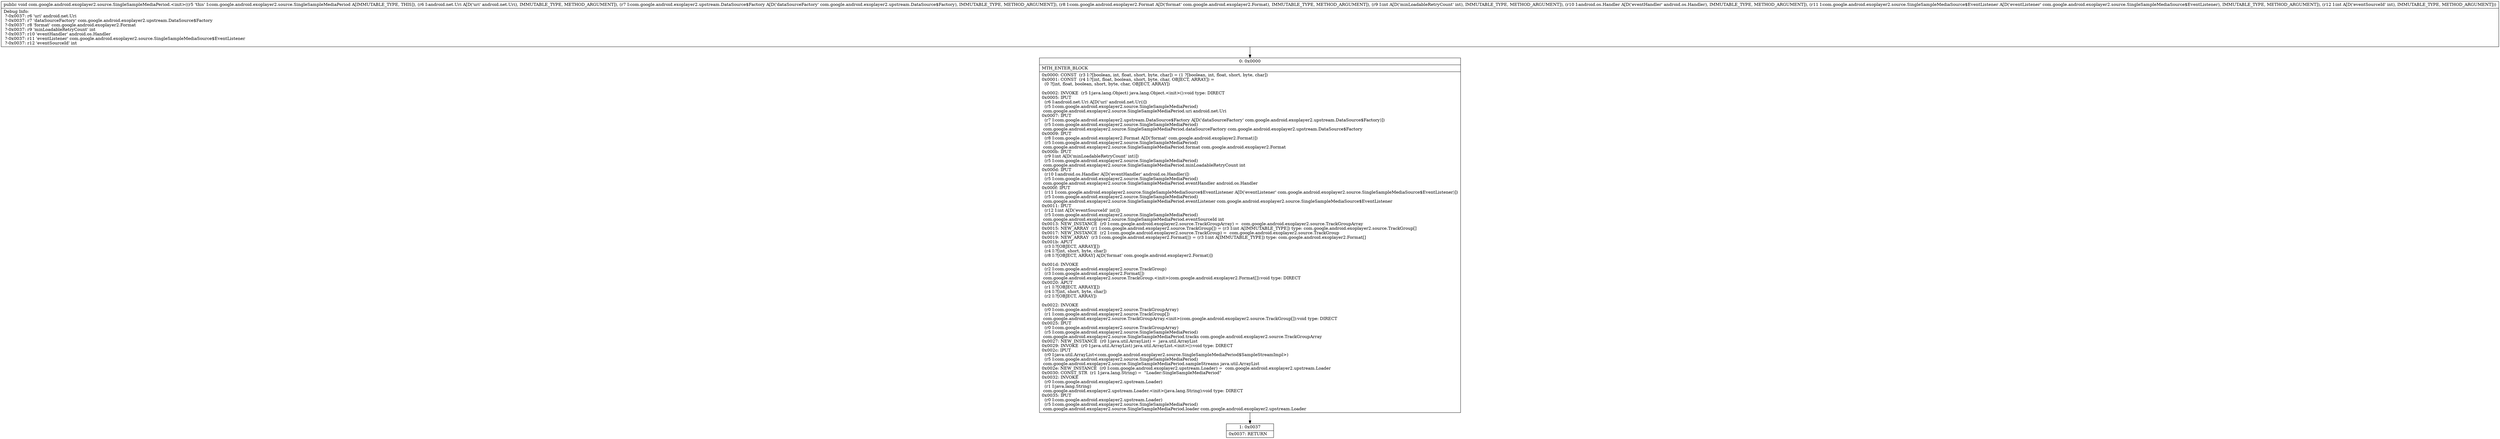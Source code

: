 digraph "CFG forcom.google.android.exoplayer2.source.SingleSampleMediaPeriod.\<init\>(Landroid\/net\/Uri;Lcom\/google\/android\/exoplayer2\/upstream\/DataSource$Factory;Lcom\/google\/android\/exoplayer2\/Format;ILandroid\/os\/Handler;Lcom\/google\/android\/exoplayer2\/source\/SingleSampleMediaSource$EventListener;I)V" {
Node_0 [shape=record,label="{0\:\ 0x0000|MTH_ENTER_BLOCK\l|0x0000: CONST  (r3 I:?[boolean, int, float, short, byte, char]) = (1 ?[boolean, int, float, short, byte, char]) \l0x0001: CONST  (r4 I:?[int, float, boolean, short, byte, char, OBJECT, ARRAY]) = \l  (0 ?[int, float, boolean, short, byte, char, OBJECT, ARRAY])\l \l0x0002: INVOKE  (r5 I:java.lang.Object) java.lang.Object.\<init\>():void type: DIRECT \l0x0005: IPUT  \l  (r6 I:android.net.Uri A[D('uri' android.net.Uri)])\l  (r5 I:com.google.android.exoplayer2.source.SingleSampleMediaPeriod)\l com.google.android.exoplayer2.source.SingleSampleMediaPeriod.uri android.net.Uri \l0x0007: IPUT  \l  (r7 I:com.google.android.exoplayer2.upstream.DataSource$Factory A[D('dataSourceFactory' com.google.android.exoplayer2.upstream.DataSource$Factory)])\l  (r5 I:com.google.android.exoplayer2.source.SingleSampleMediaPeriod)\l com.google.android.exoplayer2.source.SingleSampleMediaPeriod.dataSourceFactory com.google.android.exoplayer2.upstream.DataSource$Factory \l0x0009: IPUT  \l  (r8 I:com.google.android.exoplayer2.Format A[D('format' com.google.android.exoplayer2.Format)])\l  (r5 I:com.google.android.exoplayer2.source.SingleSampleMediaPeriod)\l com.google.android.exoplayer2.source.SingleSampleMediaPeriod.format com.google.android.exoplayer2.Format \l0x000b: IPUT  \l  (r9 I:int A[D('minLoadableRetryCount' int)])\l  (r5 I:com.google.android.exoplayer2.source.SingleSampleMediaPeriod)\l com.google.android.exoplayer2.source.SingleSampleMediaPeriod.minLoadableRetryCount int \l0x000d: IPUT  \l  (r10 I:android.os.Handler A[D('eventHandler' android.os.Handler)])\l  (r5 I:com.google.android.exoplayer2.source.SingleSampleMediaPeriod)\l com.google.android.exoplayer2.source.SingleSampleMediaPeriod.eventHandler android.os.Handler \l0x000f: IPUT  \l  (r11 I:com.google.android.exoplayer2.source.SingleSampleMediaSource$EventListener A[D('eventListener' com.google.android.exoplayer2.source.SingleSampleMediaSource$EventListener)])\l  (r5 I:com.google.android.exoplayer2.source.SingleSampleMediaPeriod)\l com.google.android.exoplayer2.source.SingleSampleMediaPeriod.eventListener com.google.android.exoplayer2.source.SingleSampleMediaSource$EventListener \l0x0011: IPUT  \l  (r12 I:int A[D('eventSourceId' int)])\l  (r5 I:com.google.android.exoplayer2.source.SingleSampleMediaPeriod)\l com.google.android.exoplayer2.source.SingleSampleMediaPeriod.eventSourceId int \l0x0013: NEW_INSTANCE  (r0 I:com.google.android.exoplayer2.source.TrackGroupArray) =  com.google.android.exoplayer2.source.TrackGroupArray \l0x0015: NEW_ARRAY  (r1 I:com.google.android.exoplayer2.source.TrackGroup[]) = (r3 I:int A[IMMUTABLE_TYPE]) type: com.google.android.exoplayer2.source.TrackGroup[] \l0x0017: NEW_INSTANCE  (r2 I:com.google.android.exoplayer2.source.TrackGroup) =  com.google.android.exoplayer2.source.TrackGroup \l0x0019: NEW_ARRAY  (r3 I:com.google.android.exoplayer2.Format[]) = (r3 I:int A[IMMUTABLE_TYPE]) type: com.google.android.exoplayer2.Format[] \l0x001b: APUT  \l  (r3 I:?[OBJECT, ARRAY][])\l  (r4 I:?[int, short, byte, char])\l  (r8 I:?[OBJECT, ARRAY] A[D('format' com.google.android.exoplayer2.Format)])\l \l0x001d: INVOKE  \l  (r2 I:com.google.android.exoplayer2.source.TrackGroup)\l  (r3 I:com.google.android.exoplayer2.Format[])\l com.google.android.exoplayer2.source.TrackGroup.\<init\>(com.google.android.exoplayer2.Format[]):void type: DIRECT \l0x0020: APUT  \l  (r1 I:?[OBJECT, ARRAY][])\l  (r4 I:?[int, short, byte, char])\l  (r2 I:?[OBJECT, ARRAY])\l \l0x0022: INVOKE  \l  (r0 I:com.google.android.exoplayer2.source.TrackGroupArray)\l  (r1 I:com.google.android.exoplayer2.source.TrackGroup[])\l com.google.android.exoplayer2.source.TrackGroupArray.\<init\>(com.google.android.exoplayer2.source.TrackGroup[]):void type: DIRECT \l0x0025: IPUT  \l  (r0 I:com.google.android.exoplayer2.source.TrackGroupArray)\l  (r5 I:com.google.android.exoplayer2.source.SingleSampleMediaPeriod)\l com.google.android.exoplayer2.source.SingleSampleMediaPeriod.tracks com.google.android.exoplayer2.source.TrackGroupArray \l0x0027: NEW_INSTANCE  (r0 I:java.util.ArrayList) =  java.util.ArrayList \l0x0029: INVOKE  (r0 I:java.util.ArrayList) java.util.ArrayList.\<init\>():void type: DIRECT \l0x002c: IPUT  \l  (r0 I:java.util.ArrayList\<com.google.android.exoplayer2.source.SingleSampleMediaPeriod$SampleStreamImpl\>)\l  (r5 I:com.google.android.exoplayer2.source.SingleSampleMediaPeriod)\l com.google.android.exoplayer2.source.SingleSampleMediaPeriod.sampleStreams java.util.ArrayList \l0x002e: NEW_INSTANCE  (r0 I:com.google.android.exoplayer2.upstream.Loader) =  com.google.android.exoplayer2.upstream.Loader \l0x0030: CONST_STR  (r1 I:java.lang.String) =  \"Loader:SingleSampleMediaPeriod\" \l0x0032: INVOKE  \l  (r0 I:com.google.android.exoplayer2.upstream.Loader)\l  (r1 I:java.lang.String)\l com.google.android.exoplayer2.upstream.Loader.\<init\>(java.lang.String):void type: DIRECT \l0x0035: IPUT  \l  (r0 I:com.google.android.exoplayer2.upstream.Loader)\l  (r5 I:com.google.android.exoplayer2.source.SingleSampleMediaPeriod)\l com.google.android.exoplayer2.source.SingleSampleMediaPeriod.loader com.google.android.exoplayer2.upstream.Loader \l}"];
Node_1 [shape=record,label="{1\:\ 0x0037|0x0037: RETURN   \l}"];
MethodNode[shape=record,label="{public void com.google.android.exoplayer2.source.SingleSampleMediaPeriod.\<init\>((r5 'this' I:com.google.android.exoplayer2.source.SingleSampleMediaPeriod A[IMMUTABLE_TYPE, THIS]), (r6 I:android.net.Uri A[D('uri' android.net.Uri), IMMUTABLE_TYPE, METHOD_ARGUMENT]), (r7 I:com.google.android.exoplayer2.upstream.DataSource$Factory A[D('dataSourceFactory' com.google.android.exoplayer2.upstream.DataSource$Factory), IMMUTABLE_TYPE, METHOD_ARGUMENT]), (r8 I:com.google.android.exoplayer2.Format A[D('format' com.google.android.exoplayer2.Format), IMMUTABLE_TYPE, METHOD_ARGUMENT]), (r9 I:int A[D('minLoadableRetryCount' int), IMMUTABLE_TYPE, METHOD_ARGUMENT]), (r10 I:android.os.Handler A[D('eventHandler' android.os.Handler), IMMUTABLE_TYPE, METHOD_ARGUMENT]), (r11 I:com.google.android.exoplayer2.source.SingleSampleMediaSource$EventListener A[D('eventListener' com.google.android.exoplayer2.source.SingleSampleMediaSource$EventListener), IMMUTABLE_TYPE, METHOD_ARGUMENT]), (r12 I:int A[D('eventSourceId' int), IMMUTABLE_TYPE, METHOD_ARGUMENT]))  | Debug Info:\l  ?\-0x0037: r6 'uri' android.net.Uri\l  ?\-0x0037: r7 'dataSourceFactory' com.google.android.exoplayer2.upstream.DataSource$Factory\l  ?\-0x0037: r8 'format' com.google.android.exoplayer2.Format\l  ?\-0x0037: r9 'minLoadableRetryCount' int\l  ?\-0x0037: r10 'eventHandler' android.os.Handler\l  ?\-0x0037: r11 'eventListener' com.google.android.exoplayer2.source.SingleSampleMediaSource$EventListener\l  ?\-0x0037: r12 'eventSourceId' int\l}"];
MethodNode -> Node_0;
Node_0 -> Node_1;
}

